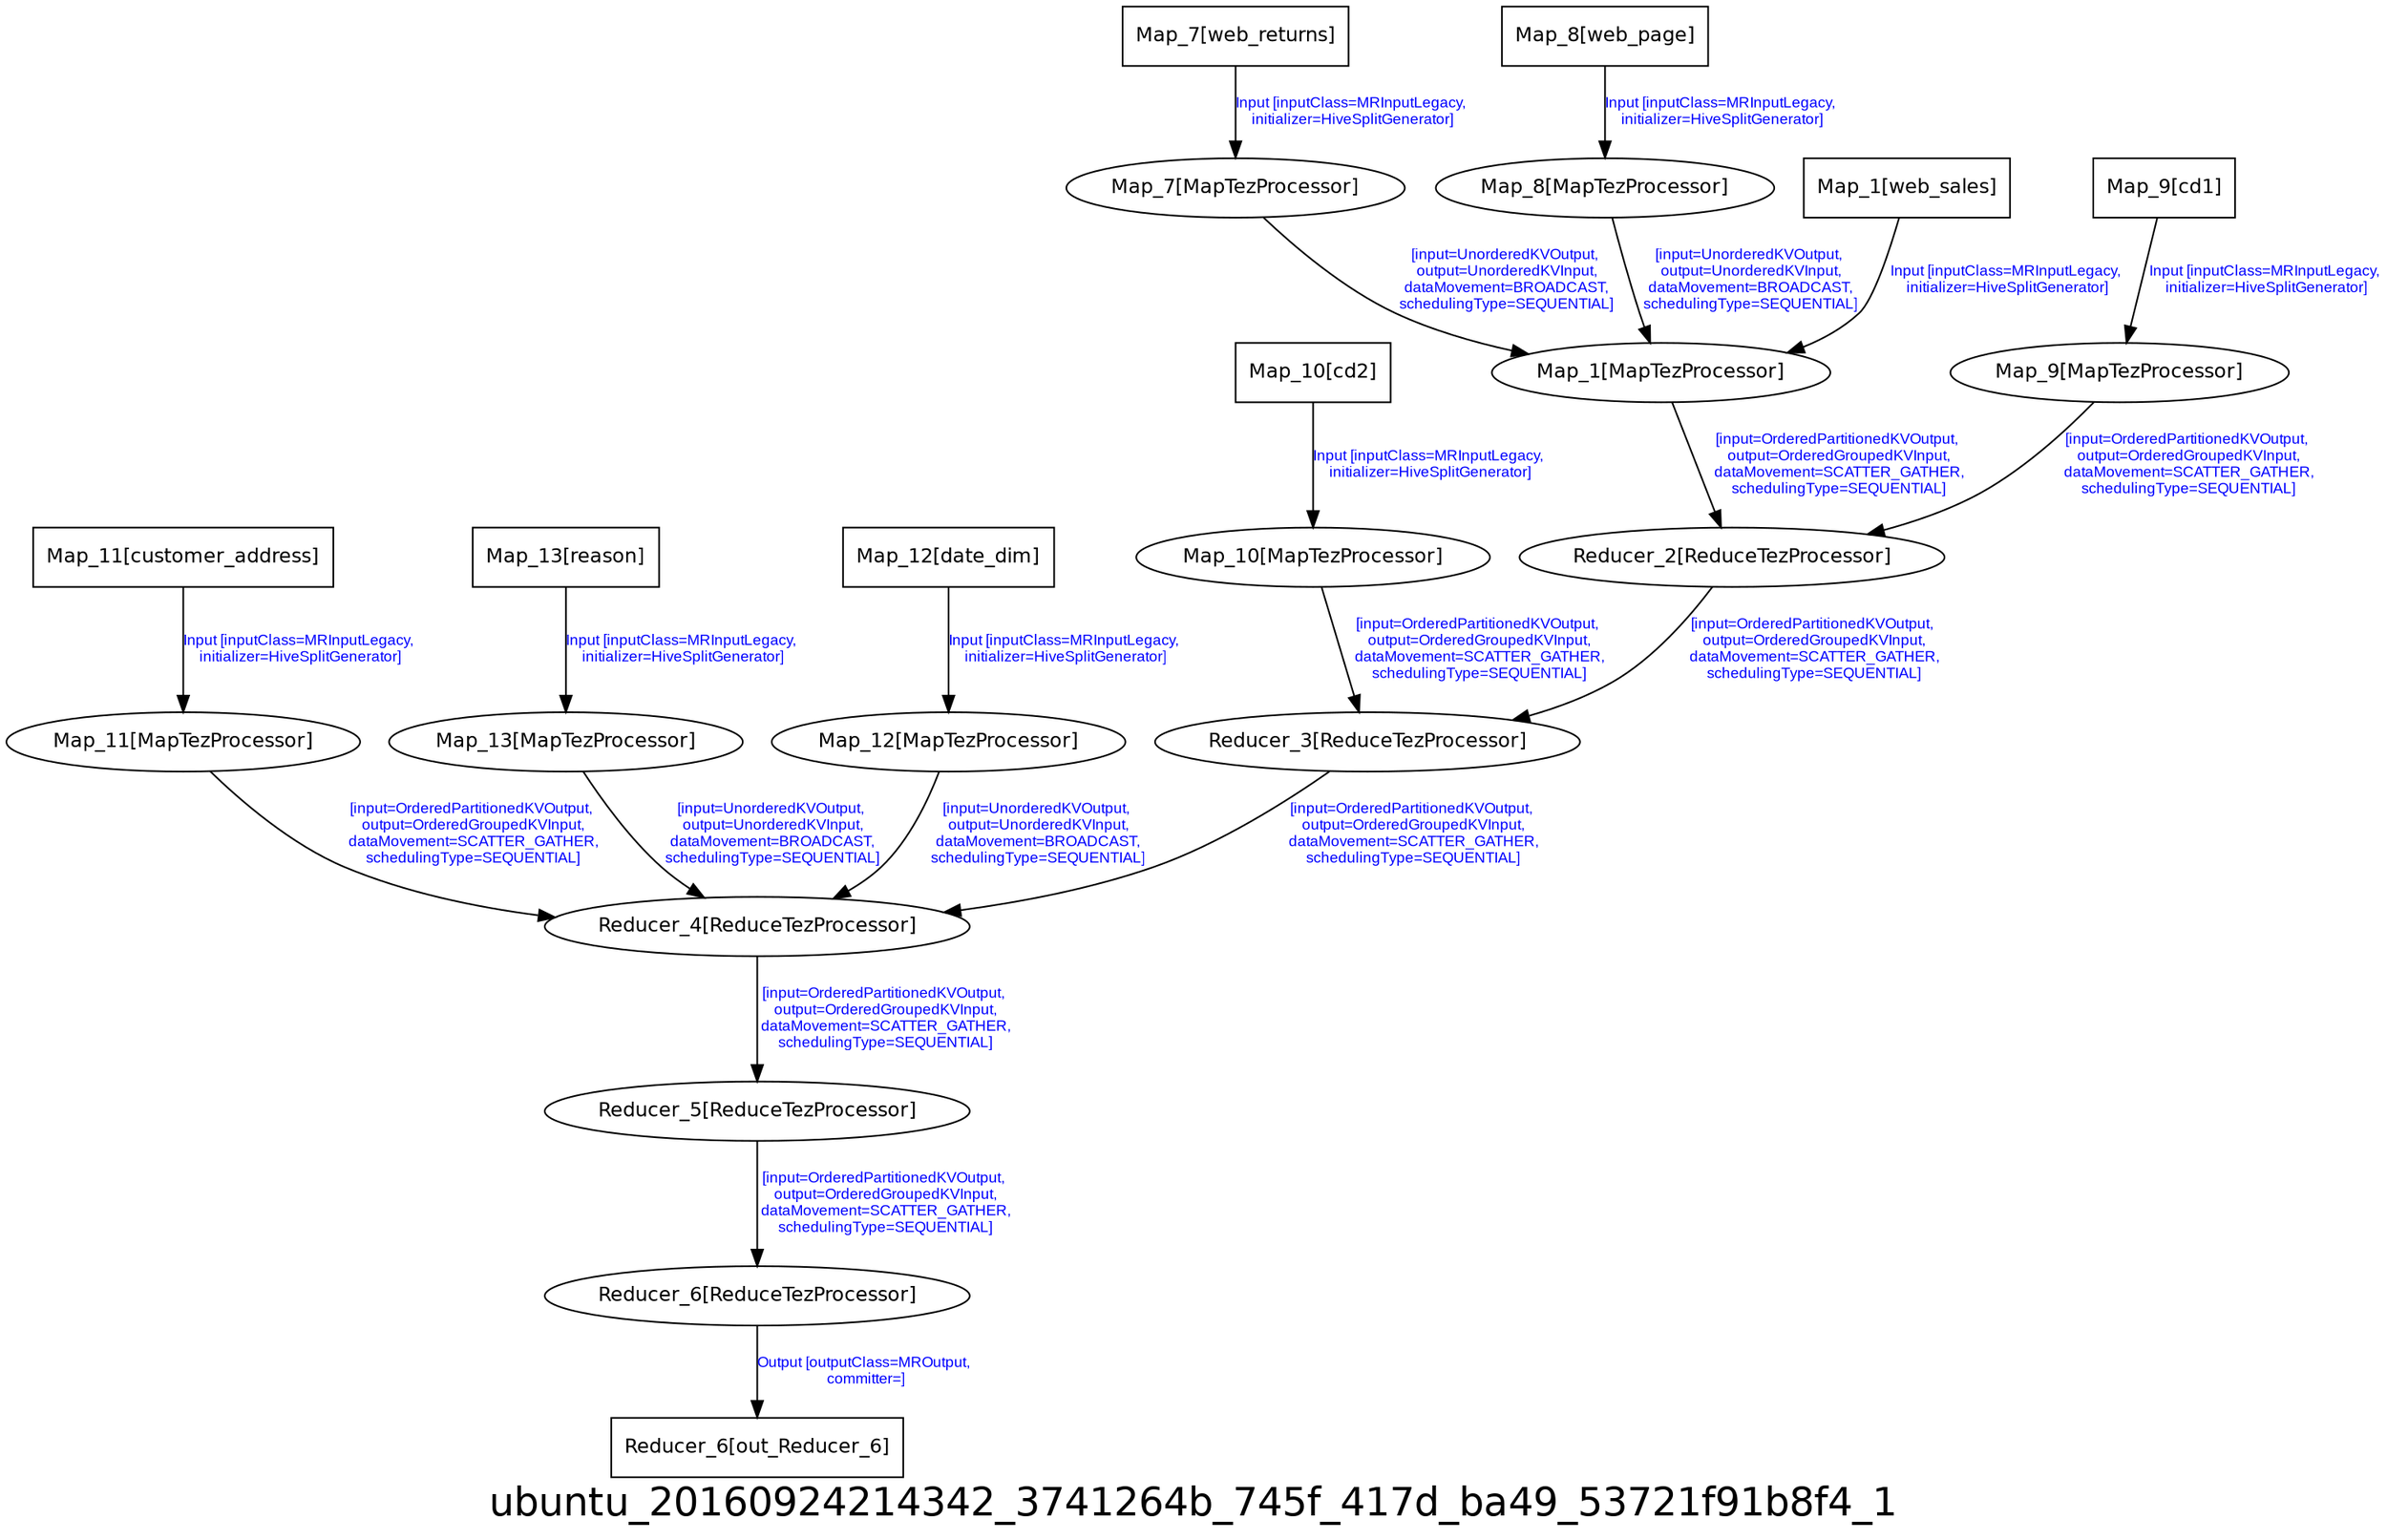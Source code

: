digraph ubuntu_20160924214342_3741264b_745f_417d_ba49_53721f91b8f4_1 {
graph [ label="ubuntu_20160924214342_3741264b_745f_417d_ba49_53721f91b8f4_1", fontsize=24, fontname=Helvetica];
node [fontsize=12, fontname=Helvetica];
edge [fontsize=9, fontcolor=blue, fontname=Arial];
"ubuntu_20160924214342_3741264b_745f_417d_ba49_53721f91b8f4_1.Reducer_3" [ label = "Reducer_3[ReduceTezProcessor]" ];
"ubuntu_20160924214342_3741264b_745f_417d_ba49_53721f91b8f4_1.Reducer_3" -> "ubuntu_20160924214342_3741264b_745f_417d_ba49_53721f91b8f4_1.Reducer_4" [ label = "[input=OrderedPartitionedKVOutput,\n output=OrderedGroupedKVInput,\n dataMovement=SCATTER_GATHER,\n schedulingType=SEQUENTIAL]" ];
"ubuntu_20160924214342_3741264b_745f_417d_ba49_53721f91b8f4_1.Map_10" [ label = "Map_10[MapTezProcessor]" ];
"ubuntu_20160924214342_3741264b_745f_417d_ba49_53721f91b8f4_1.Map_10" -> "ubuntu_20160924214342_3741264b_745f_417d_ba49_53721f91b8f4_1.Reducer_3" [ label = "[input=OrderedPartitionedKVOutput,\n output=OrderedGroupedKVInput,\n dataMovement=SCATTER_GATHER,\n schedulingType=SEQUENTIAL]" ];
"ubuntu_20160924214342_3741264b_745f_417d_ba49_53721f91b8f4_1.Map_7_web_returns" [ label = "Map_7[web_returns]", shape = "box" ];
"ubuntu_20160924214342_3741264b_745f_417d_ba49_53721f91b8f4_1.Map_7_web_returns" -> "ubuntu_20160924214342_3741264b_745f_417d_ba49_53721f91b8f4_1.Map_7" [ label = "Input [inputClass=MRInputLegacy,\n initializer=HiveSplitGenerator]" ];
"ubuntu_20160924214342_3741264b_745f_417d_ba49_53721f91b8f4_1.Map_11_customer_address" [ label = "Map_11[customer_address]", shape = "box" ];
"ubuntu_20160924214342_3741264b_745f_417d_ba49_53721f91b8f4_1.Map_11_customer_address" -> "ubuntu_20160924214342_3741264b_745f_417d_ba49_53721f91b8f4_1.Map_11" [ label = "Input [inputClass=MRInputLegacy,\n initializer=HiveSplitGenerator]" ];
"ubuntu_20160924214342_3741264b_745f_417d_ba49_53721f91b8f4_1.Reducer_6_out_Reducer_6" [ label = "Reducer_6[out_Reducer_6]", shape = "box" ];
"ubuntu_20160924214342_3741264b_745f_417d_ba49_53721f91b8f4_1.Reducer_4" [ label = "Reducer_4[ReduceTezProcessor]" ];
"ubuntu_20160924214342_3741264b_745f_417d_ba49_53721f91b8f4_1.Reducer_4" -> "ubuntu_20160924214342_3741264b_745f_417d_ba49_53721f91b8f4_1.Reducer_5" [ label = "[input=OrderedPartitionedKVOutput,\n output=OrderedGroupedKVInput,\n dataMovement=SCATTER_GATHER,\n schedulingType=SEQUENTIAL]" ];
"ubuntu_20160924214342_3741264b_745f_417d_ba49_53721f91b8f4_1.Map_8_web_page" [ label = "Map_8[web_page]", shape = "box" ];
"ubuntu_20160924214342_3741264b_745f_417d_ba49_53721f91b8f4_1.Map_8_web_page" -> "ubuntu_20160924214342_3741264b_745f_417d_ba49_53721f91b8f4_1.Map_8" [ label = "Input [inputClass=MRInputLegacy,\n initializer=HiveSplitGenerator]" ];
"ubuntu_20160924214342_3741264b_745f_417d_ba49_53721f91b8f4_1.Reducer_5" [ label = "Reducer_5[ReduceTezProcessor]" ];
"ubuntu_20160924214342_3741264b_745f_417d_ba49_53721f91b8f4_1.Reducer_5" -> "ubuntu_20160924214342_3741264b_745f_417d_ba49_53721f91b8f4_1.Reducer_6" [ label = "[input=OrderedPartitionedKVOutput,\n output=OrderedGroupedKVInput,\n dataMovement=SCATTER_GATHER,\n schedulingType=SEQUENTIAL]" ];
"ubuntu_20160924214342_3741264b_745f_417d_ba49_53721f91b8f4_1.Map_13" [ label = "Map_13[MapTezProcessor]" ];
"ubuntu_20160924214342_3741264b_745f_417d_ba49_53721f91b8f4_1.Map_13" -> "ubuntu_20160924214342_3741264b_745f_417d_ba49_53721f91b8f4_1.Reducer_4" [ label = "[input=UnorderedKVOutput,\n output=UnorderedKVInput,\n dataMovement=BROADCAST,\n schedulingType=SEQUENTIAL]" ];
"ubuntu_20160924214342_3741264b_745f_417d_ba49_53721f91b8f4_1.Map_8" [ label = "Map_8[MapTezProcessor]" ];
"ubuntu_20160924214342_3741264b_745f_417d_ba49_53721f91b8f4_1.Map_8" -> "ubuntu_20160924214342_3741264b_745f_417d_ba49_53721f91b8f4_1.Map_1" [ label = "[input=UnorderedKVOutput,\n output=UnorderedKVInput,\n dataMovement=BROADCAST,\n schedulingType=SEQUENTIAL]" ];
"ubuntu_20160924214342_3741264b_745f_417d_ba49_53721f91b8f4_1.Map_1_web_sales" [ label = "Map_1[web_sales]", shape = "box" ];
"ubuntu_20160924214342_3741264b_745f_417d_ba49_53721f91b8f4_1.Map_1_web_sales" -> "ubuntu_20160924214342_3741264b_745f_417d_ba49_53721f91b8f4_1.Map_1" [ label = "Input [inputClass=MRInputLegacy,\n initializer=HiveSplitGenerator]" ];
"ubuntu_20160924214342_3741264b_745f_417d_ba49_53721f91b8f4_1.Map_13_reason" [ label = "Map_13[reason]", shape = "box" ];
"ubuntu_20160924214342_3741264b_745f_417d_ba49_53721f91b8f4_1.Map_13_reason" -> "ubuntu_20160924214342_3741264b_745f_417d_ba49_53721f91b8f4_1.Map_13" [ label = "Input [inputClass=MRInputLegacy,\n initializer=HiveSplitGenerator]" ];
"ubuntu_20160924214342_3741264b_745f_417d_ba49_53721f91b8f4_1.Map_11" [ label = "Map_11[MapTezProcessor]" ];
"ubuntu_20160924214342_3741264b_745f_417d_ba49_53721f91b8f4_1.Map_11" -> "ubuntu_20160924214342_3741264b_745f_417d_ba49_53721f91b8f4_1.Reducer_4" [ label = "[input=OrderedPartitionedKVOutput,\n output=OrderedGroupedKVInput,\n dataMovement=SCATTER_GATHER,\n schedulingType=SEQUENTIAL]" ];
"ubuntu_20160924214342_3741264b_745f_417d_ba49_53721f91b8f4_1.Map_7" [ label = "Map_7[MapTezProcessor]" ];
"ubuntu_20160924214342_3741264b_745f_417d_ba49_53721f91b8f4_1.Map_7" -> "ubuntu_20160924214342_3741264b_745f_417d_ba49_53721f91b8f4_1.Map_1" [ label = "[input=UnorderedKVOutput,\n output=UnorderedKVInput,\n dataMovement=BROADCAST,\n schedulingType=SEQUENTIAL]" ];
"ubuntu_20160924214342_3741264b_745f_417d_ba49_53721f91b8f4_1.Map_1" [ label = "Map_1[MapTezProcessor]" ];
"ubuntu_20160924214342_3741264b_745f_417d_ba49_53721f91b8f4_1.Map_1" -> "ubuntu_20160924214342_3741264b_745f_417d_ba49_53721f91b8f4_1.Reducer_2" [ label = "[input=OrderedPartitionedKVOutput,\n output=OrderedGroupedKVInput,\n dataMovement=SCATTER_GATHER,\n schedulingType=SEQUENTIAL]" ];
"ubuntu_20160924214342_3741264b_745f_417d_ba49_53721f91b8f4_1.Map_12_date_dim" [ label = "Map_12[date_dim]", shape = "box" ];
"ubuntu_20160924214342_3741264b_745f_417d_ba49_53721f91b8f4_1.Map_12_date_dim" -> "ubuntu_20160924214342_3741264b_745f_417d_ba49_53721f91b8f4_1.Map_12" [ label = "Input [inputClass=MRInputLegacy,\n initializer=HiveSplitGenerator]" ];
"ubuntu_20160924214342_3741264b_745f_417d_ba49_53721f91b8f4_1.Map_9" [ label = "Map_9[MapTezProcessor]" ];
"ubuntu_20160924214342_3741264b_745f_417d_ba49_53721f91b8f4_1.Map_9" -> "ubuntu_20160924214342_3741264b_745f_417d_ba49_53721f91b8f4_1.Reducer_2" [ label = "[input=OrderedPartitionedKVOutput,\n output=OrderedGroupedKVInput,\n dataMovement=SCATTER_GATHER,\n schedulingType=SEQUENTIAL]" ];
"ubuntu_20160924214342_3741264b_745f_417d_ba49_53721f91b8f4_1.Reducer_2" [ label = "Reducer_2[ReduceTezProcessor]" ];
"ubuntu_20160924214342_3741264b_745f_417d_ba49_53721f91b8f4_1.Reducer_2" -> "ubuntu_20160924214342_3741264b_745f_417d_ba49_53721f91b8f4_1.Reducer_3" [ label = "[input=OrderedPartitionedKVOutput,\n output=OrderedGroupedKVInput,\n dataMovement=SCATTER_GATHER,\n schedulingType=SEQUENTIAL]" ];
"ubuntu_20160924214342_3741264b_745f_417d_ba49_53721f91b8f4_1.Map_9_cd1" [ label = "Map_9[cd1]", shape = "box" ];
"ubuntu_20160924214342_3741264b_745f_417d_ba49_53721f91b8f4_1.Map_9_cd1" -> "ubuntu_20160924214342_3741264b_745f_417d_ba49_53721f91b8f4_1.Map_9" [ label = "Input [inputClass=MRInputLegacy,\n initializer=HiveSplitGenerator]" ];
"ubuntu_20160924214342_3741264b_745f_417d_ba49_53721f91b8f4_1.Map_12" [ label = "Map_12[MapTezProcessor]" ];
"ubuntu_20160924214342_3741264b_745f_417d_ba49_53721f91b8f4_1.Map_12" -> "ubuntu_20160924214342_3741264b_745f_417d_ba49_53721f91b8f4_1.Reducer_4" [ label = "[input=UnorderedKVOutput,\n output=UnorderedKVInput,\n dataMovement=BROADCAST,\n schedulingType=SEQUENTIAL]" ];
"ubuntu_20160924214342_3741264b_745f_417d_ba49_53721f91b8f4_1.Map_10_cd2" [ label = "Map_10[cd2]", shape = "box" ];
"ubuntu_20160924214342_3741264b_745f_417d_ba49_53721f91b8f4_1.Map_10_cd2" -> "ubuntu_20160924214342_3741264b_745f_417d_ba49_53721f91b8f4_1.Map_10" [ label = "Input [inputClass=MRInputLegacy,\n initializer=HiveSplitGenerator]" ];
"ubuntu_20160924214342_3741264b_745f_417d_ba49_53721f91b8f4_1.Reducer_6" [ label = "Reducer_6[ReduceTezProcessor]" ];
"ubuntu_20160924214342_3741264b_745f_417d_ba49_53721f91b8f4_1.Reducer_6" -> "ubuntu_20160924214342_3741264b_745f_417d_ba49_53721f91b8f4_1.Reducer_6_out_Reducer_6" [ label = "Output [outputClass=MROutput,\n committer=]" ];
}
